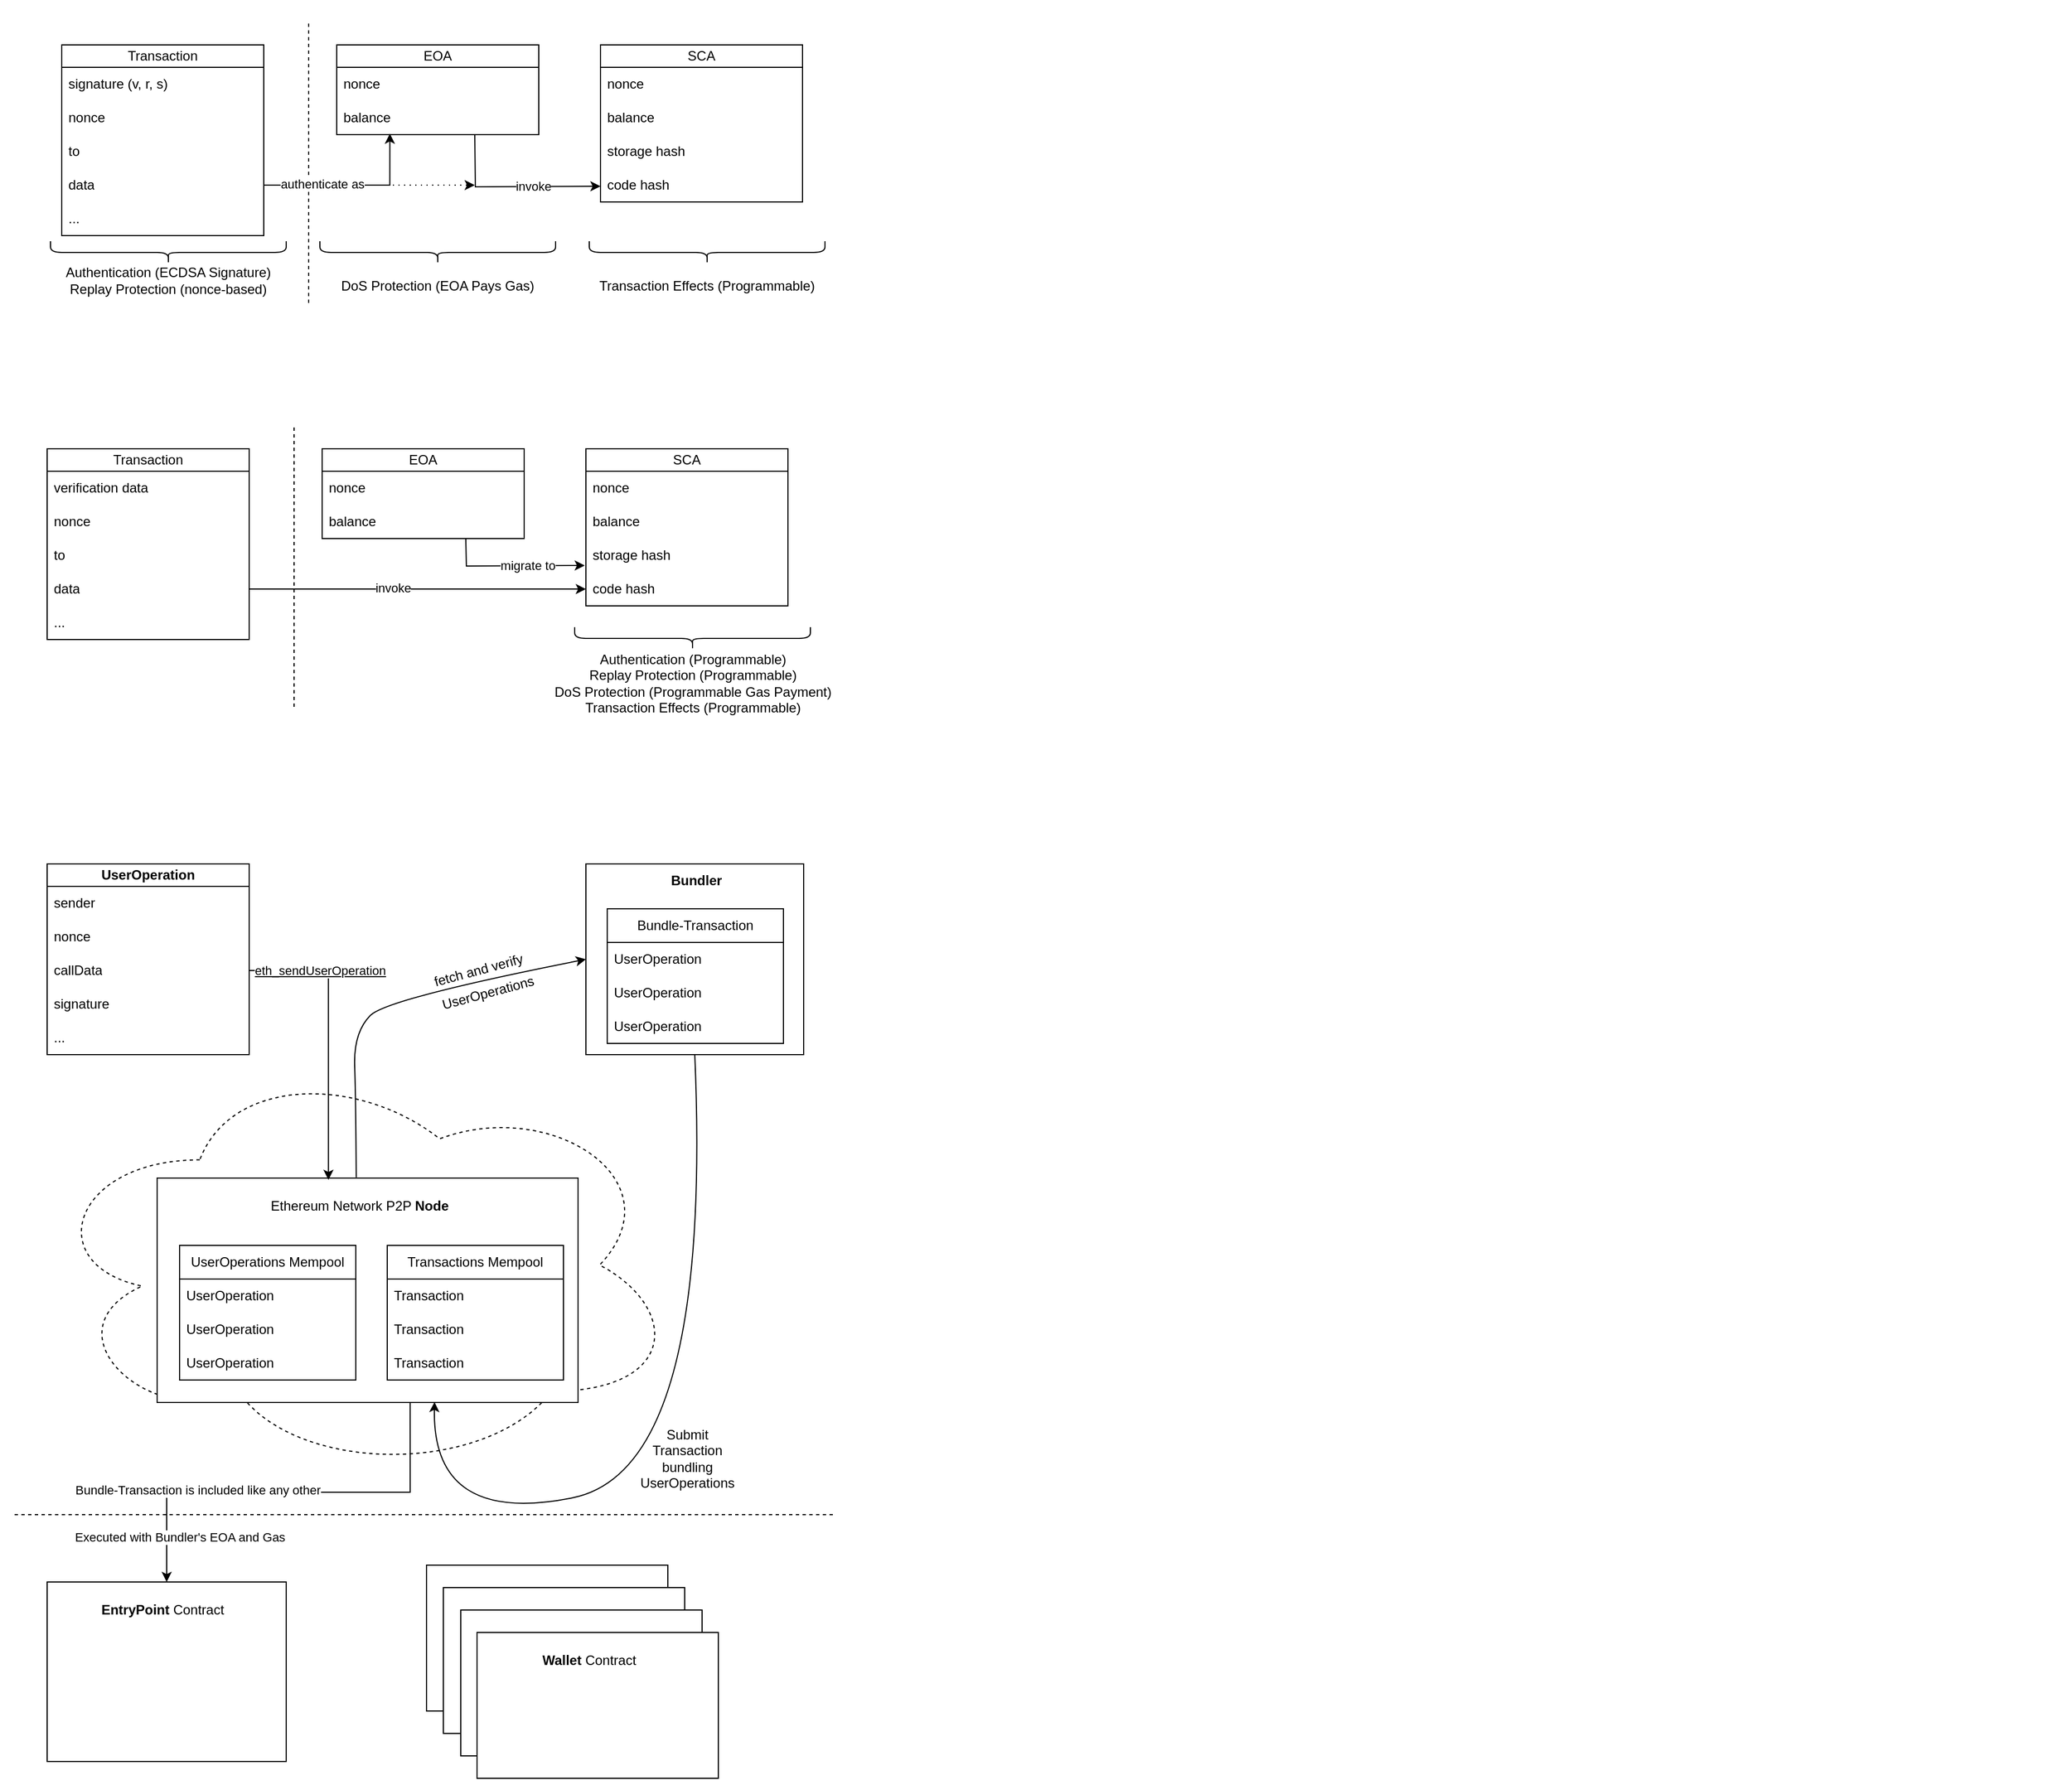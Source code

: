<mxfile version="28.2.8">
  <diagram name="Page-1" id="7w7r3kvUFcRNMdiOJ8uH">
    <mxGraphModel dx="1218" dy="722" grid="1" gridSize="10" guides="1" tooltips="1" connect="1" arrows="1" fold="1" page="1" pageScale="1" pageWidth="850" pageHeight="1100" math="0" shadow="0">
      <root>
        <mxCell id="0" />
        <mxCell id="1" parent="0" />
        <mxCell id="ZVY8FTALhbSQle76y_pE-8" value="" style="ellipse;shape=cloud;whiteSpace=wrap;html=1;dashed=1;" vertex="1" parent="1">
          <mxGeometry x="80.5" y="980" width="570" height="375" as="geometry" />
        </mxCell>
        <mxCell id="ZVY8FTALhbSQle76y_pE-43" style="edgeStyle=orthogonalEdgeStyle;rounded=0;orthogonalLoop=1;jettySize=auto;html=1;exitX=0.601;exitY=0.985;exitDx=0;exitDy=0;entryX=0.5;entryY=0;entryDx=0;entryDy=0;exitPerimeter=0;" edge="1" parent="1" source="ZVY8FTALhbSQle76y_pE-19" target="ZVY8FTALhbSQle76y_pE-37">
          <mxGeometry relative="1" as="geometry" />
        </mxCell>
        <mxCell id="ZVY8FTALhbSQle76y_pE-44" value="Bundle-Transaction is included like any other" style="edgeLabel;html=1;align=center;verticalAlign=middle;resizable=0;points=[];" vertex="1" connectable="0" parent="ZVY8FTALhbSQle76y_pE-43">
          <mxGeometry x="0.434" y="-2" relative="1" as="geometry">
            <mxPoint as="offset" />
          </mxGeometry>
        </mxCell>
        <mxCell id="ZVY8FTALhbSQle76y_pE-45" value="Executed with Bundler&#39;s EOA and Gas" style="edgeLabel;html=1;align=center;verticalAlign=middle;resizable=0;points=[];" vertex="1" connectable="0" parent="ZVY8FTALhbSQle76y_pE-43">
          <mxGeometry x="0.79" relative="1" as="geometry">
            <mxPoint x="11" as="offset" />
          </mxGeometry>
        </mxCell>
        <mxCell id="ZVY8FTALhbSQle76y_pE-19" value="" style="rounded=0;whiteSpace=wrap;html=1;" vertex="1" parent="1">
          <mxGeometry x="185" y="1090" width="375" height="200" as="geometry" />
        </mxCell>
        <mxCell id="ZVY8FTALhbSQle76y_pE-7" value="" style="rounded=0;whiteSpace=wrap;html=1;strokeColor=none;" vertex="1" parent="1">
          <mxGeometry x="1130" y="680" width="760" height="690" as="geometry" />
        </mxCell>
        <mxCell id="ZYoF0feH29Gr8LBUgofb-40" value="" style="rounded=0;whiteSpace=wrap;html=1;strokeColor=none;" parent="1" vertex="1">
          <mxGeometry x="58" y="40" width="760" height="300" as="geometry" />
        </mxCell>
        <mxCell id="ZYoF0feH29Gr8LBUgofb-3" value="" style="endArrow=none;dashed=1;html=1;rounded=0;" parent="1" edge="1">
          <mxGeometry width="50" height="50" relative="1" as="geometry">
            <mxPoint x="320" y="310" as="sourcePoint" />
            <mxPoint x="320" y="60" as="targetPoint" />
          </mxGeometry>
        </mxCell>
        <mxCell id="ZYoF0feH29Gr8LBUgofb-5" value="" style="shape=curlyBracket;whiteSpace=wrap;html=1;rounded=1;labelPosition=left;verticalLabelPosition=middle;align=right;verticalAlign=middle;rotation=-90;" parent="1" vertex="1">
          <mxGeometry x="185" y="160" width="20" height="210" as="geometry" />
        </mxCell>
        <mxCell id="ZYoF0feH29Gr8LBUgofb-6" value="" style="shape=curlyBracket;whiteSpace=wrap;html=1;rounded=1;labelPosition=left;verticalLabelPosition=middle;align=right;verticalAlign=middle;rotation=-90;" parent="1" vertex="1">
          <mxGeometry x="425" y="160" width="20" height="210" as="geometry" />
        </mxCell>
        <mxCell id="ZYoF0feH29Gr8LBUgofb-7" value="" style="shape=curlyBracket;whiteSpace=wrap;html=1;rounded=1;labelPosition=left;verticalLabelPosition=middle;align=right;verticalAlign=middle;rotation=-90;" parent="1" vertex="1">
          <mxGeometry x="665" y="160" width="20" height="210" as="geometry" />
        </mxCell>
        <mxCell id="ZYoF0feH29Gr8LBUgofb-8" value="Authentication (ECDSA Signature)&lt;div&gt;Replay Protection (nonce-based)&lt;/div&gt;" style="text;html=1;align=center;verticalAlign=middle;whiteSpace=wrap;rounded=0;" parent="1" vertex="1">
          <mxGeometry x="90" y="275" width="210" height="30" as="geometry" />
        </mxCell>
        <mxCell id="ZYoF0feH29Gr8LBUgofb-9" value="DoS Protection (EOA Pays Gas)" style="text;html=1;align=center;verticalAlign=middle;whiteSpace=wrap;rounded=0;" parent="1" vertex="1">
          <mxGeometry x="330" y="280" width="210" height="30" as="geometry" />
        </mxCell>
        <mxCell id="ZYoF0feH29Gr8LBUgofb-10" value="Transaction Effects (Programmable)" style="text;html=1;align=center;verticalAlign=middle;whiteSpace=wrap;rounded=0;" parent="1" vertex="1">
          <mxGeometry x="570" y="280" width="210" height="30" as="geometry" />
        </mxCell>
        <mxCell id="ZYoF0feH29Gr8LBUgofb-16" value="Transaction" style="swimlane;fontStyle=0;childLayout=stackLayout;horizontal=1;startSize=20;horizontalStack=0;resizeParent=1;resizeParentMax=0;resizeLast=0;collapsible=1;marginBottom=0;whiteSpace=wrap;html=1;" parent="1" vertex="1">
          <mxGeometry x="100" y="80" width="180" height="170" as="geometry" />
        </mxCell>
        <mxCell id="ZYoF0feH29Gr8LBUgofb-17" value="signature (v, r, s)" style="text;strokeColor=none;fillColor=none;align=left;verticalAlign=middle;spacingLeft=4;spacingRight=4;overflow=hidden;points=[[0,0.5],[1,0.5]];portConstraint=eastwest;rotatable=0;whiteSpace=wrap;html=1;" parent="ZYoF0feH29Gr8LBUgofb-16" vertex="1">
          <mxGeometry y="20" width="180" height="30" as="geometry" />
        </mxCell>
        <mxCell id="ZYoF0feH29Gr8LBUgofb-18" value="nonce" style="text;strokeColor=none;fillColor=none;align=left;verticalAlign=middle;spacingLeft=4;spacingRight=4;overflow=hidden;points=[[0,0.5],[1,0.5]];portConstraint=eastwest;rotatable=0;whiteSpace=wrap;html=1;" parent="ZYoF0feH29Gr8LBUgofb-16" vertex="1">
          <mxGeometry y="50" width="180" height="30" as="geometry" />
        </mxCell>
        <mxCell id="ZYoF0feH29Gr8LBUgofb-20" value="to" style="text;strokeColor=none;fillColor=none;align=left;verticalAlign=middle;spacingLeft=4;spacingRight=4;overflow=hidden;points=[[0,0.5],[1,0.5]];portConstraint=eastwest;rotatable=0;whiteSpace=wrap;html=1;" parent="ZYoF0feH29Gr8LBUgofb-16" vertex="1">
          <mxGeometry y="80" width="180" height="30" as="geometry" />
        </mxCell>
        <mxCell id="ZYoF0feH29Gr8LBUgofb-19" value="data" style="text;strokeColor=none;fillColor=none;align=left;verticalAlign=middle;spacingLeft=4;spacingRight=4;overflow=hidden;points=[[0,0.5],[1,0.5]];portConstraint=eastwest;rotatable=0;whiteSpace=wrap;html=1;" parent="ZYoF0feH29Gr8LBUgofb-16" vertex="1">
          <mxGeometry y="110" width="180" height="30" as="geometry" />
        </mxCell>
        <mxCell id="ZYoF0feH29Gr8LBUgofb-21" value="..." style="text;strokeColor=none;fillColor=none;align=left;verticalAlign=middle;spacingLeft=4;spacingRight=4;overflow=hidden;points=[[0,0.5],[1,0.5]];portConstraint=eastwest;rotatable=0;whiteSpace=wrap;html=1;" parent="ZYoF0feH29Gr8LBUgofb-16" vertex="1">
          <mxGeometry y="140" width="180" height="30" as="geometry" />
        </mxCell>
        <mxCell id="ZYoF0feH29Gr8LBUgofb-22" value="EOA" style="swimlane;fontStyle=0;childLayout=stackLayout;horizontal=1;startSize=20;horizontalStack=0;resizeParent=1;resizeParentMax=0;resizeLast=0;collapsible=1;marginBottom=0;whiteSpace=wrap;html=1;" parent="1" vertex="1">
          <mxGeometry x="345" y="80" width="180" height="80" as="geometry" />
        </mxCell>
        <mxCell id="ZYoF0feH29Gr8LBUgofb-23" value="nonce" style="text;strokeColor=none;fillColor=none;align=left;verticalAlign=middle;spacingLeft=4;spacingRight=4;overflow=hidden;points=[[0,0.5],[1,0.5]];portConstraint=eastwest;rotatable=0;whiteSpace=wrap;html=1;" parent="ZYoF0feH29Gr8LBUgofb-22" vertex="1">
          <mxGeometry y="20" width="180" height="30" as="geometry" />
        </mxCell>
        <mxCell id="ZYoF0feH29Gr8LBUgofb-24" value="balance" style="text;strokeColor=none;fillColor=none;align=left;verticalAlign=middle;spacingLeft=4;spacingRight=4;overflow=hidden;points=[[0,0.5],[1,0.5]];portConstraint=eastwest;rotatable=0;whiteSpace=wrap;html=1;" parent="ZYoF0feH29Gr8LBUgofb-22" vertex="1">
          <mxGeometry y="50" width="180" height="30" as="geometry" />
        </mxCell>
        <mxCell id="ZYoF0feH29Gr8LBUgofb-28" value="SCA" style="swimlane;fontStyle=0;childLayout=stackLayout;horizontal=1;startSize=20;horizontalStack=0;resizeParent=1;resizeParentMax=0;resizeLast=0;collapsible=1;marginBottom=0;whiteSpace=wrap;html=1;" parent="1" vertex="1">
          <mxGeometry x="580" y="80" width="180" height="140" as="geometry" />
        </mxCell>
        <mxCell id="ZYoF0feH29Gr8LBUgofb-29" value="nonce" style="text;strokeColor=none;fillColor=none;align=left;verticalAlign=middle;spacingLeft=4;spacingRight=4;overflow=hidden;points=[[0,0.5],[1,0.5]];portConstraint=eastwest;rotatable=0;whiteSpace=wrap;html=1;" parent="ZYoF0feH29Gr8LBUgofb-28" vertex="1">
          <mxGeometry y="20" width="180" height="30" as="geometry" />
        </mxCell>
        <mxCell id="ZYoF0feH29Gr8LBUgofb-30" value="balance" style="text;strokeColor=none;fillColor=none;align=left;verticalAlign=middle;spacingLeft=4;spacingRight=4;overflow=hidden;points=[[0,0.5],[1,0.5]];portConstraint=eastwest;rotatable=0;whiteSpace=wrap;html=1;" parent="ZYoF0feH29Gr8LBUgofb-28" vertex="1">
          <mxGeometry y="50" width="180" height="30" as="geometry" />
        </mxCell>
        <mxCell id="ZYoF0feH29Gr8LBUgofb-31" value="storage hash" style="text;strokeColor=none;fillColor=none;align=left;verticalAlign=middle;spacingLeft=4;spacingRight=4;overflow=hidden;points=[[0,0.5],[1,0.5]];portConstraint=eastwest;rotatable=0;whiteSpace=wrap;html=1;" parent="ZYoF0feH29Gr8LBUgofb-28" vertex="1">
          <mxGeometry y="80" width="180" height="30" as="geometry" />
        </mxCell>
        <mxCell id="ZYoF0feH29Gr8LBUgofb-32" value="code hash" style="text;strokeColor=none;fillColor=none;align=left;verticalAlign=middle;spacingLeft=4;spacingRight=4;overflow=hidden;points=[[0,0.5],[1,0.5]];portConstraint=eastwest;rotatable=0;whiteSpace=wrap;html=1;" parent="ZYoF0feH29Gr8LBUgofb-28" vertex="1">
          <mxGeometry y="110" width="180" height="30" as="geometry" />
        </mxCell>
        <mxCell id="ZYoF0feH29Gr8LBUgofb-34" style="edgeStyle=orthogonalEdgeStyle;rounded=0;orthogonalLoop=1;jettySize=auto;html=1;exitX=1;exitY=0.5;exitDx=0;exitDy=0;entryX=0.263;entryY=0.97;entryDx=0;entryDy=0;entryPerimeter=0;" parent="1" source="ZYoF0feH29Gr8LBUgofb-19" target="ZYoF0feH29Gr8LBUgofb-24" edge="1">
          <mxGeometry relative="1" as="geometry" />
        </mxCell>
        <mxCell id="ZYoF0feH29Gr8LBUgofb-35" value="authenticate&amp;nbsp;&lt;span style=&quot;background-color: light-dark(#ffffff, var(--ge-dark-color, #121212)); color: light-dark(rgb(0, 0, 0), rgb(255, 255, 255));&quot;&gt;as&lt;/span&gt;" style="edgeLabel;html=1;align=center;verticalAlign=middle;resizable=0;points=[];" parent="ZYoF0feH29Gr8LBUgofb-34" vertex="1" connectable="0">
          <mxGeometry x="-0.351" y="4" relative="1" as="geometry">
            <mxPoint y="3" as="offset" />
          </mxGeometry>
        </mxCell>
        <mxCell id="ZYoF0feH29Gr8LBUgofb-36" style="edgeStyle=orthogonalEdgeStyle;rounded=0;orthogonalLoop=1;jettySize=auto;html=1;exitX=1;exitY=0.5;exitDx=0;exitDy=0;entryX=0.263;entryY=0.97;entryDx=0;entryDy=0;entryPerimeter=0;endArrow=none;startFill=1;startArrow=classic;" parent="1" edge="1">
          <mxGeometry relative="1" as="geometry">
            <mxPoint x="580" y="206" as="sourcePoint" />
            <mxPoint x="468" y="160" as="targetPoint" />
          </mxGeometry>
        </mxCell>
        <mxCell id="ZYoF0feH29Gr8LBUgofb-37" value="invoke" style="edgeLabel;html=1;align=center;verticalAlign=middle;resizable=0;points=[];" parent="ZYoF0feH29Gr8LBUgofb-36" vertex="1" connectable="0">
          <mxGeometry x="-0.351" y="4" relative="1" as="geometry">
            <mxPoint x="-9" y="-4" as="offset" />
          </mxGeometry>
        </mxCell>
        <mxCell id="ZYoF0feH29Gr8LBUgofb-39" style="edgeStyle=orthogonalEdgeStyle;rounded=0;orthogonalLoop=1;jettySize=auto;html=1;dashed=1;dashPattern=1 4;" parent="1" edge="1">
          <mxGeometry relative="1" as="geometry">
            <mxPoint x="390" y="205" as="sourcePoint" />
            <mxPoint x="468" y="205" as="targetPoint" />
          </mxGeometry>
        </mxCell>
        <mxCell id="ZYoF0feH29Gr8LBUgofb-41" value="" style="rounded=0;whiteSpace=wrap;html=1;strokeColor=none;" parent="1" vertex="1">
          <mxGeometry x="45" y="400" width="760" height="300" as="geometry" />
        </mxCell>
        <mxCell id="ZYoF0feH29Gr8LBUgofb-42" value="" style="endArrow=none;dashed=1;html=1;rounded=0;" parent="1" edge="1">
          <mxGeometry width="50" height="50" relative="1" as="geometry">
            <mxPoint x="307" y="670" as="sourcePoint" />
            <mxPoint x="307" y="420" as="targetPoint" />
          </mxGeometry>
        </mxCell>
        <mxCell id="ZYoF0feH29Gr8LBUgofb-45" value="" style="shape=curlyBracket;whiteSpace=wrap;html=1;rounded=1;labelPosition=left;verticalLabelPosition=middle;align=right;verticalAlign=middle;rotation=-90;" parent="1" vertex="1">
          <mxGeometry x="652" y="504" width="20" height="210" as="geometry" />
        </mxCell>
        <mxCell id="ZYoF0feH29Gr8LBUgofb-48" value="&lt;div&gt;Authentication (Programmable)&lt;div&gt;Replay Protection (Programmable)&lt;/div&gt;&lt;/div&gt;&lt;div&gt;DoS Protection (Programmable Gas Payment)&lt;/div&gt;Transaction Effects (Programmable)" style="text;html=1;align=center;verticalAlign=middle;whiteSpace=wrap;rounded=0;" parent="1" vertex="1">
          <mxGeometry x="528.5" y="634" width="267" height="30" as="geometry" />
        </mxCell>
        <mxCell id="ZYoF0feH29Gr8LBUgofb-49" value="Transaction" style="swimlane;fontStyle=0;childLayout=stackLayout;horizontal=1;startSize=20;horizontalStack=0;resizeParent=1;resizeParentMax=0;resizeLast=0;collapsible=1;marginBottom=0;whiteSpace=wrap;html=1;" parent="1" vertex="1">
          <mxGeometry x="87" y="440" width="180" height="170" as="geometry" />
        </mxCell>
        <mxCell id="ZYoF0feH29Gr8LBUgofb-50" value="verification data" style="text;strokeColor=none;fillColor=none;align=left;verticalAlign=middle;spacingLeft=4;spacingRight=4;overflow=hidden;points=[[0,0.5],[1,0.5]];portConstraint=eastwest;rotatable=0;whiteSpace=wrap;html=1;" parent="ZYoF0feH29Gr8LBUgofb-49" vertex="1">
          <mxGeometry y="20" width="180" height="30" as="geometry" />
        </mxCell>
        <mxCell id="ZYoF0feH29Gr8LBUgofb-51" value="nonce" style="text;strokeColor=none;fillColor=none;align=left;verticalAlign=middle;spacingLeft=4;spacingRight=4;overflow=hidden;points=[[0,0.5],[1,0.5]];portConstraint=eastwest;rotatable=0;whiteSpace=wrap;html=1;" parent="ZYoF0feH29Gr8LBUgofb-49" vertex="1">
          <mxGeometry y="50" width="180" height="30" as="geometry" />
        </mxCell>
        <mxCell id="ZYoF0feH29Gr8LBUgofb-52" value="to" style="text;strokeColor=none;fillColor=none;align=left;verticalAlign=middle;spacingLeft=4;spacingRight=4;overflow=hidden;points=[[0,0.5],[1,0.5]];portConstraint=eastwest;rotatable=0;whiteSpace=wrap;html=1;" parent="ZYoF0feH29Gr8LBUgofb-49" vertex="1">
          <mxGeometry y="80" width="180" height="30" as="geometry" />
        </mxCell>
        <mxCell id="ZYoF0feH29Gr8LBUgofb-53" value="data" style="text;strokeColor=none;fillColor=none;align=left;verticalAlign=middle;spacingLeft=4;spacingRight=4;overflow=hidden;points=[[0,0.5],[1,0.5]];portConstraint=eastwest;rotatable=0;whiteSpace=wrap;html=1;" parent="ZYoF0feH29Gr8LBUgofb-49" vertex="1">
          <mxGeometry y="110" width="180" height="30" as="geometry" />
        </mxCell>
        <mxCell id="ZYoF0feH29Gr8LBUgofb-54" value="..." style="text;strokeColor=none;fillColor=none;align=left;verticalAlign=middle;spacingLeft=4;spacingRight=4;overflow=hidden;points=[[0,0.5],[1,0.5]];portConstraint=eastwest;rotatable=0;whiteSpace=wrap;html=1;" parent="ZYoF0feH29Gr8LBUgofb-49" vertex="1">
          <mxGeometry y="140" width="180" height="30" as="geometry" />
        </mxCell>
        <mxCell id="ZYoF0feH29Gr8LBUgofb-55" value="EOA" style="swimlane;fontStyle=0;childLayout=stackLayout;horizontal=1;startSize=20;horizontalStack=0;resizeParent=1;resizeParentMax=0;resizeLast=0;collapsible=1;marginBottom=0;whiteSpace=wrap;html=1;" parent="1" vertex="1">
          <mxGeometry x="332" y="440" width="180" height="80" as="geometry" />
        </mxCell>
        <mxCell id="ZYoF0feH29Gr8LBUgofb-56" value="nonce" style="text;strokeColor=none;fillColor=none;align=left;verticalAlign=middle;spacingLeft=4;spacingRight=4;overflow=hidden;points=[[0,0.5],[1,0.5]];portConstraint=eastwest;rotatable=0;whiteSpace=wrap;html=1;" parent="ZYoF0feH29Gr8LBUgofb-55" vertex="1">
          <mxGeometry y="20" width="180" height="30" as="geometry" />
        </mxCell>
        <mxCell id="ZYoF0feH29Gr8LBUgofb-57" value="balance" style="text;strokeColor=none;fillColor=none;align=left;verticalAlign=middle;spacingLeft=4;spacingRight=4;overflow=hidden;points=[[0,0.5],[1,0.5]];portConstraint=eastwest;rotatable=0;whiteSpace=wrap;html=1;" parent="ZYoF0feH29Gr8LBUgofb-55" vertex="1">
          <mxGeometry y="50" width="180" height="30" as="geometry" />
        </mxCell>
        <mxCell id="ZYoF0feH29Gr8LBUgofb-58" value="SCA" style="swimlane;fontStyle=0;childLayout=stackLayout;horizontal=1;startSize=20;horizontalStack=0;resizeParent=1;resizeParentMax=0;resizeLast=0;collapsible=1;marginBottom=0;whiteSpace=wrap;html=1;" parent="1" vertex="1">
          <mxGeometry x="567" y="440" width="180" height="140" as="geometry" />
        </mxCell>
        <mxCell id="ZYoF0feH29Gr8LBUgofb-59" value="nonce" style="text;strokeColor=none;fillColor=none;align=left;verticalAlign=middle;spacingLeft=4;spacingRight=4;overflow=hidden;points=[[0,0.5],[1,0.5]];portConstraint=eastwest;rotatable=0;whiteSpace=wrap;html=1;" parent="ZYoF0feH29Gr8LBUgofb-58" vertex="1">
          <mxGeometry y="20" width="180" height="30" as="geometry" />
        </mxCell>
        <mxCell id="ZYoF0feH29Gr8LBUgofb-60" value="balance" style="text;strokeColor=none;fillColor=none;align=left;verticalAlign=middle;spacingLeft=4;spacingRight=4;overflow=hidden;points=[[0,0.5],[1,0.5]];portConstraint=eastwest;rotatable=0;whiteSpace=wrap;html=1;" parent="ZYoF0feH29Gr8LBUgofb-58" vertex="1">
          <mxGeometry y="50" width="180" height="30" as="geometry" />
        </mxCell>
        <mxCell id="ZYoF0feH29Gr8LBUgofb-61" value="storage hash" style="text;strokeColor=none;fillColor=none;align=left;verticalAlign=middle;spacingLeft=4;spacingRight=4;overflow=hidden;points=[[0,0.5],[1,0.5]];portConstraint=eastwest;rotatable=0;whiteSpace=wrap;html=1;" parent="ZYoF0feH29Gr8LBUgofb-58" vertex="1">
          <mxGeometry y="80" width="180" height="30" as="geometry" />
        </mxCell>
        <mxCell id="ZYoF0feH29Gr8LBUgofb-62" value="code hash" style="text;strokeColor=none;fillColor=none;align=left;verticalAlign=middle;spacingLeft=4;spacingRight=4;overflow=hidden;points=[[0,0.5],[1,0.5]];portConstraint=eastwest;rotatable=0;whiteSpace=wrap;html=1;" parent="ZYoF0feH29Gr8LBUgofb-58" vertex="1">
          <mxGeometry y="110" width="180" height="30" as="geometry" />
        </mxCell>
        <mxCell id="ZYoF0feH29Gr8LBUgofb-68" style="edgeStyle=orthogonalEdgeStyle;rounded=0;orthogonalLoop=1;jettySize=auto;html=1;exitX=1;exitY=0.5;exitDx=0;exitDy=0;entryX=0;entryY=0.5;entryDx=0;entryDy=0;" parent="1" source="ZYoF0feH29Gr8LBUgofb-53" target="ZYoF0feH29Gr8LBUgofb-62" edge="1">
          <mxGeometry relative="1" as="geometry" />
        </mxCell>
        <mxCell id="ZYoF0feH29Gr8LBUgofb-69" value="invoke" style="edgeLabel;html=1;align=center;verticalAlign=middle;resizable=0;points=[];" parent="ZYoF0feH29Gr8LBUgofb-68" vertex="1" connectable="0">
          <mxGeometry x="-0.15" y="1" relative="1" as="geometry">
            <mxPoint as="offset" />
          </mxGeometry>
        </mxCell>
        <mxCell id="ZYoF0feH29Gr8LBUgofb-72" style="edgeStyle=orthogonalEdgeStyle;rounded=0;orthogonalLoop=1;jettySize=auto;html=1;exitX=1;exitY=0.5;exitDx=0;exitDy=0;endArrow=none;startFill=1;startArrow=classic;" parent="1" edge="1">
          <mxGeometry relative="1" as="geometry">
            <mxPoint x="566" y="544" as="sourcePoint" />
            <mxPoint x="460" y="520" as="targetPoint" />
          </mxGeometry>
        </mxCell>
        <mxCell id="ZYoF0feH29Gr8LBUgofb-73" value="migrate to" style="edgeLabel;html=1;align=center;verticalAlign=middle;resizable=0;points=[];" parent="ZYoF0feH29Gr8LBUgofb-72" vertex="1" connectable="0">
          <mxGeometry x="-0.351" y="4" relative="1" as="geometry">
            <mxPoint x="-9" y="-4" as="offset" />
          </mxGeometry>
        </mxCell>
        <mxCell id="ZVY8FTALhbSQle76y_pE-1" value="&lt;b&gt;UserOperation&lt;/b&gt;" style="swimlane;fontStyle=0;childLayout=stackLayout;horizontal=1;startSize=20;horizontalStack=0;resizeParent=1;resizeParentMax=0;resizeLast=0;collapsible=1;marginBottom=0;whiteSpace=wrap;html=1;" vertex="1" parent="1">
          <mxGeometry x="87" y="810" width="180" height="170" as="geometry" />
        </mxCell>
        <mxCell id="ZVY8FTALhbSQle76y_pE-2" value="sender" style="text;strokeColor=none;fillColor=none;align=left;verticalAlign=middle;spacingLeft=4;spacingRight=4;overflow=hidden;points=[[0,0.5],[1,0.5]];portConstraint=eastwest;rotatable=0;whiteSpace=wrap;html=1;" vertex="1" parent="ZVY8FTALhbSQle76y_pE-1">
          <mxGeometry y="20" width="180" height="30" as="geometry" />
        </mxCell>
        <mxCell id="ZVY8FTALhbSQle76y_pE-3" value="nonce" style="text;strokeColor=none;fillColor=none;align=left;verticalAlign=middle;spacingLeft=4;spacingRight=4;overflow=hidden;points=[[0,0.5],[1,0.5]];portConstraint=eastwest;rotatable=0;whiteSpace=wrap;html=1;" vertex="1" parent="ZVY8FTALhbSQle76y_pE-1">
          <mxGeometry y="50" width="180" height="30" as="geometry" />
        </mxCell>
        <mxCell id="ZVY8FTALhbSQle76y_pE-4" value="callData" style="text;strokeColor=none;fillColor=none;align=left;verticalAlign=middle;spacingLeft=4;spacingRight=4;overflow=hidden;points=[[0,0.5],[1,0.5]];portConstraint=eastwest;rotatable=0;whiteSpace=wrap;html=1;" vertex="1" parent="ZVY8FTALhbSQle76y_pE-1">
          <mxGeometry y="80" width="180" height="30" as="geometry" />
        </mxCell>
        <mxCell id="ZVY8FTALhbSQle76y_pE-5" value="signature" style="text;strokeColor=none;fillColor=none;align=left;verticalAlign=middle;spacingLeft=4;spacingRight=4;overflow=hidden;points=[[0,0.5],[1,0.5]];portConstraint=eastwest;rotatable=0;whiteSpace=wrap;html=1;" vertex="1" parent="ZVY8FTALhbSQle76y_pE-1">
          <mxGeometry y="110" width="180" height="30" as="geometry" />
        </mxCell>
        <mxCell id="ZVY8FTALhbSQle76y_pE-6" value="..." style="text;strokeColor=none;fillColor=none;align=left;verticalAlign=middle;spacingLeft=4;spacingRight=4;overflow=hidden;points=[[0,0.5],[1,0.5]];portConstraint=eastwest;rotatable=0;whiteSpace=wrap;html=1;" vertex="1" parent="ZVY8FTALhbSQle76y_pE-1">
          <mxGeometry y="140" width="180" height="30" as="geometry" />
        </mxCell>
        <mxCell id="ZVY8FTALhbSQle76y_pE-9" value="UserOperations Mempool" style="swimlane;fontStyle=0;childLayout=stackLayout;horizontal=1;startSize=30;horizontalStack=0;resizeParent=1;resizeParentMax=0;resizeLast=0;collapsible=1;marginBottom=0;whiteSpace=wrap;html=1;" vertex="1" parent="1">
          <mxGeometry x="205" y="1150" width="157" height="120" as="geometry" />
        </mxCell>
        <mxCell id="ZVY8FTALhbSQle76y_pE-10" value="UserOperation" style="text;strokeColor=none;fillColor=none;align=left;verticalAlign=middle;spacingLeft=4;spacingRight=4;overflow=hidden;points=[[0,0.5],[1,0.5]];portConstraint=eastwest;rotatable=0;whiteSpace=wrap;html=1;" vertex="1" parent="ZVY8FTALhbSQle76y_pE-9">
          <mxGeometry y="30" width="157" height="30" as="geometry" />
        </mxCell>
        <mxCell id="ZVY8FTALhbSQle76y_pE-13" value="UserOperation" style="text;strokeColor=none;fillColor=none;align=left;verticalAlign=middle;spacingLeft=4;spacingRight=4;overflow=hidden;points=[[0,0.5],[1,0.5]];portConstraint=eastwest;rotatable=0;whiteSpace=wrap;html=1;" vertex="1" parent="ZVY8FTALhbSQle76y_pE-9">
          <mxGeometry y="60" width="157" height="30" as="geometry" />
        </mxCell>
        <mxCell id="ZVY8FTALhbSQle76y_pE-14" value="UserOperation" style="text;strokeColor=none;fillColor=none;align=left;verticalAlign=middle;spacingLeft=4;spacingRight=4;overflow=hidden;points=[[0,0.5],[1,0.5]];portConstraint=eastwest;rotatable=0;whiteSpace=wrap;html=1;" vertex="1" parent="ZVY8FTALhbSQle76y_pE-9">
          <mxGeometry y="90" width="157" height="30" as="geometry" />
        </mxCell>
        <mxCell id="ZVY8FTALhbSQle76y_pE-15" value="Transactions Mempool" style="swimlane;fontStyle=0;childLayout=stackLayout;horizontal=1;startSize=30;horizontalStack=0;resizeParent=1;resizeParentMax=0;resizeLast=0;collapsible=1;marginBottom=0;whiteSpace=wrap;html=1;" vertex="1" parent="1">
          <mxGeometry x="390" y="1150" width="157" height="120" as="geometry" />
        </mxCell>
        <mxCell id="ZVY8FTALhbSQle76y_pE-16" value="Transaction" style="text;strokeColor=none;fillColor=none;align=left;verticalAlign=middle;spacingLeft=4;spacingRight=4;overflow=hidden;points=[[0,0.5],[1,0.5]];portConstraint=eastwest;rotatable=0;whiteSpace=wrap;html=1;" vertex="1" parent="ZVY8FTALhbSQle76y_pE-15">
          <mxGeometry y="30" width="157" height="30" as="geometry" />
        </mxCell>
        <mxCell id="ZVY8FTALhbSQle76y_pE-17" value="Transaction" style="text;strokeColor=none;fillColor=none;align=left;verticalAlign=middle;spacingLeft=4;spacingRight=4;overflow=hidden;points=[[0,0.5],[1,0.5]];portConstraint=eastwest;rotatable=0;whiteSpace=wrap;html=1;" vertex="1" parent="ZVY8FTALhbSQle76y_pE-15">
          <mxGeometry y="60" width="157" height="30" as="geometry" />
        </mxCell>
        <mxCell id="ZVY8FTALhbSQle76y_pE-18" value="Transaction" style="text;strokeColor=none;fillColor=none;align=left;verticalAlign=middle;spacingLeft=4;spacingRight=4;overflow=hidden;points=[[0,0.5],[1,0.5]];portConstraint=eastwest;rotatable=0;whiteSpace=wrap;html=1;" vertex="1" parent="ZVY8FTALhbSQle76y_pE-15">
          <mxGeometry y="90" width="157" height="30" as="geometry" />
        </mxCell>
        <mxCell id="ZVY8FTALhbSQle76y_pE-20" value="Ethereum Network P2P &lt;b&gt;Node&lt;/b&gt;" style="text;html=1;whiteSpace=wrap;strokeColor=none;fillColor=none;align=center;verticalAlign=middle;rounded=0;" vertex="1" parent="1">
          <mxGeometry x="260" y="1100" width="211" height="30" as="geometry" />
        </mxCell>
        <mxCell id="ZVY8FTALhbSQle76y_pE-21" style="edgeStyle=orthogonalEdgeStyle;rounded=0;orthogonalLoop=1;jettySize=auto;html=1;exitX=1;exitY=0.5;exitDx=0;exitDy=0;entryX=0.407;entryY=0.008;entryDx=0;entryDy=0;entryPerimeter=0;" edge="1" parent="1" source="ZVY8FTALhbSQle76y_pE-4" target="ZVY8FTALhbSQle76y_pE-19">
          <mxGeometry relative="1" as="geometry" />
        </mxCell>
        <mxCell id="ZVY8FTALhbSQle76y_pE-22" value="eth_sendUserOperation" style="edgeLabel;html=1;align=center;verticalAlign=middle;resizable=0;points=[];fontStyle=4" vertex="1" connectable="0" parent="ZVY8FTALhbSQle76y_pE-21">
          <mxGeometry x="-0.589" y="-2" relative="1" as="geometry">
            <mxPoint x="10" y="-2" as="offset" />
          </mxGeometry>
        </mxCell>
        <mxCell id="ZVY8FTALhbSQle76y_pE-23" value="" style="rounded=0;whiteSpace=wrap;html=1;" vertex="1" parent="1">
          <mxGeometry x="567" y="810" width="194" height="170" as="geometry" />
        </mxCell>
        <mxCell id="ZVY8FTALhbSQle76y_pE-24" value="" style="curved=1;endArrow=classic;html=1;rounded=0;exitX=0.473;exitY=-0.003;exitDx=0;exitDy=0;exitPerimeter=0;entryX=0;entryY=0.5;entryDx=0;entryDy=0;" edge="1" parent="1" source="ZVY8FTALhbSQle76y_pE-19" target="ZVY8FTALhbSQle76y_pE-23">
          <mxGeometry width="50" height="50" relative="1" as="geometry">
            <mxPoint x="400" y="1000" as="sourcePoint" />
            <mxPoint x="450" y="950" as="targetPoint" />
            <Array as="points">
              <mxPoint x="362" y="1020" />
              <mxPoint x="360" y="960" />
              <mxPoint x="390" y="930" />
            </Array>
          </mxGeometry>
        </mxCell>
        <mxCell id="ZVY8FTALhbSQle76y_pE-25" value="&lt;b&gt;Bundler&lt;/b&gt;" style="text;html=1;whiteSpace=wrap;strokeColor=none;fillColor=none;align=center;verticalAlign=middle;rounded=0;" vertex="1" parent="1">
          <mxGeometry x="586.5" y="810" width="156.5" height="30" as="geometry" />
        </mxCell>
        <mxCell id="ZVY8FTALhbSQle76y_pE-26" value="Bundle-Transaction" style="swimlane;fontStyle=0;childLayout=stackLayout;horizontal=1;startSize=30;horizontalStack=0;resizeParent=1;resizeParentMax=0;resizeLast=0;collapsible=1;marginBottom=0;whiteSpace=wrap;html=1;" vertex="1" parent="1">
          <mxGeometry x="586" y="850" width="157" height="120" as="geometry" />
        </mxCell>
        <mxCell id="ZVY8FTALhbSQle76y_pE-27" value="UserOperation" style="text;strokeColor=none;fillColor=none;align=left;verticalAlign=middle;spacingLeft=4;spacingRight=4;overflow=hidden;points=[[0,0.5],[1,0.5]];portConstraint=eastwest;rotatable=0;whiteSpace=wrap;html=1;" vertex="1" parent="ZVY8FTALhbSQle76y_pE-26">
          <mxGeometry y="30" width="157" height="30" as="geometry" />
        </mxCell>
        <mxCell id="ZVY8FTALhbSQle76y_pE-28" value="UserOperation" style="text;strokeColor=none;fillColor=none;align=left;verticalAlign=middle;spacingLeft=4;spacingRight=4;overflow=hidden;points=[[0,0.5],[1,0.5]];portConstraint=eastwest;rotatable=0;whiteSpace=wrap;html=1;" vertex="1" parent="ZVY8FTALhbSQle76y_pE-26">
          <mxGeometry y="60" width="157" height="30" as="geometry" />
        </mxCell>
        <mxCell id="ZVY8FTALhbSQle76y_pE-29" value="UserOperation" style="text;strokeColor=none;fillColor=none;align=left;verticalAlign=middle;spacingLeft=4;spacingRight=4;overflow=hidden;points=[[0,0.5],[1,0.5]];portConstraint=eastwest;rotatable=0;whiteSpace=wrap;html=1;" vertex="1" parent="ZVY8FTALhbSQle76y_pE-26">
          <mxGeometry y="90" width="157" height="30" as="geometry" />
        </mxCell>
        <mxCell id="ZVY8FTALhbSQle76y_pE-31" value="" style="curved=1;endArrow=none;html=1;rounded=0;entryX=0.5;entryY=1;entryDx=0;entryDy=0;exitX=0.659;exitY=0.998;exitDx=0;exitDy=0;endFill=0;startArrow=classic;startFill=1;exitPerimeter=0;" edge="1" parent="1" source="ZVY8FTALhbSQle76y_pE-19" target="ZVY8FTALhbSQle76y_pE-23">
          <mxGeometry width="50" height="50" relative="1" as="geometry">
            <mxPoint x="602" y="1110" as="sourcePoint" />
            <mxPoint x="712" y="1030" as="targetPoint" />
            <Array as="points">
              <mxPoint x="430" y="1400" />
              <mxPoint x="680" y="1350" />
            </Array>
          </mxGeometry>
        </mxCell>
        <mxCell id="ZVY8FTALhbSQle76y_pE-33" value="fetch and verify" style="text;html=1;whiteSpace=wrap;strokeColor=none;fillColor=none;align=center;verticalAlign=middle;rounded=0;rotation=-15;" vertex="1" parent="1">
          <mxGeometry x="413.5" y="890" width="115" height="30" as="geometry" />
        </mxCell>
        <mxCell id="ZVY8FTALhbSQle76y_pE-34" value="UserOperations" style="text;html=1;whiteSpace=wrap;strokeColor=none;fillColor=none;align=center;verticalAlign=middle;rounded=0;rotation=-15;" vertex="1" parent="1">
          <mxGeometry x="420" y="915.0" width="120" height="20" as="geometry" />
        </mxCell>
        <mxCell id="ZVY8FTALhbSQle76y_pE-35" value="Submit Transaction&lt;div&gt;bundling&lt;/div&gt;&lt;div&gt;UserOperations&lt;/div&gt;" style="text;html=1;whiteSpace=wrap;strokeColor=none;fillColor=none;align=center;verticalAlign=middle;rounded=0;" vertex="1" parent="1">
          <mxGeometry x="609.5" y="1300" width="95" height="80" as="geometry" />
        </mxCell>
        <mxCell id="ZVY8FTALhbSQle76y_pE-36" value="" style="endArrow=none;dashed=1;html=1;rounded=0;" edge="1" parent="1">
          <mxGeometry width="50" height="50" relative="1" as="geometry">
            <mxPoint x="58" y="1390" as="sourcePoint" />
            <mxPoint x="790" y="1390" as="targetPoint" />
          </mxGeometry>
        </mxCell>
        <mxCell id="ZVY8FTALhbSQle76y_pE-37" value="" style="rounded=0;whiteSpace=wrap;html=1;" vertex="1" parent="1">
          <mxGeometry x="87" y="1450" width="213" height="160" as="geometry" />
        </mxCell>
        <mxCell id="ZVY8FTALhbSQle76y_pE-38" value="&lt;b&gt;EntryPoint&lt;/b&gt; Contract" style="text;html=1;whiteSpace=wrap;strokeColor=none;fillColor=none;align=center;verticalAlign=middle;rounded=0;" vertex="1" parent="1">
          <mxGeometry x="130" y="1460" width="120" height="30" as="geometry" />
        </mxCell>
        <mxCell id="ZVY8FTALhbSQle76y_pE-46" value="" style="rounded=0;whiteSpace=wrap;html=1;" vertex="1" parent="1">
          <mxGeometry x="425" y="1435" width="215" height="130" as="geometry" />
        </mxCell>
        <mxCell id="ZVY8FTALhbSQle76y_pE-48" value="" style="rounded=0;whiteSpace=wrap;html=1;" vertex="1" parent="1">
          <mxGeometry x="440" y="1455" width="215" height="130" as="geometry" />
        </mxCell>
        <mxCell id="ZVY8FTALhbSQle76y_pE-49" value="" style="rounded=0;whiteSpace=wrap;html=1;" vertex="1" parent="1">
          <mxGeometry x="455.5" y="1475" width="215" height="130" as="geometry" />
        </mxCell>
        <mxCell id="ZVY8FTALhbSQle76y_pE-50" value="" style="rounded=0;whiteSpace=wrap;html=1;" vertex="1" parent="1">
          <mxGeometry x="470" y="1495" width="215" height="130" as="geometry" />
        </mxCell>
        <mxCell id="ZVY8FTALhbSQle76y_pE-47" value="&lt;b&gt;Wallet&lt;/b&gt; Contract" style="text;html=1;whiteSpace=wrap;strokeColor=none;fillColor=none;align=center;verticalAlign=middle;rounded=0;" vertex="1" parent="1">
          <mxGeometry x="509.5" y="1505" width="120" height="30" as="geometry" />
        </mxCell>
      </root>
    </mxGraphModel>
  </diagram>
</mxfile>
